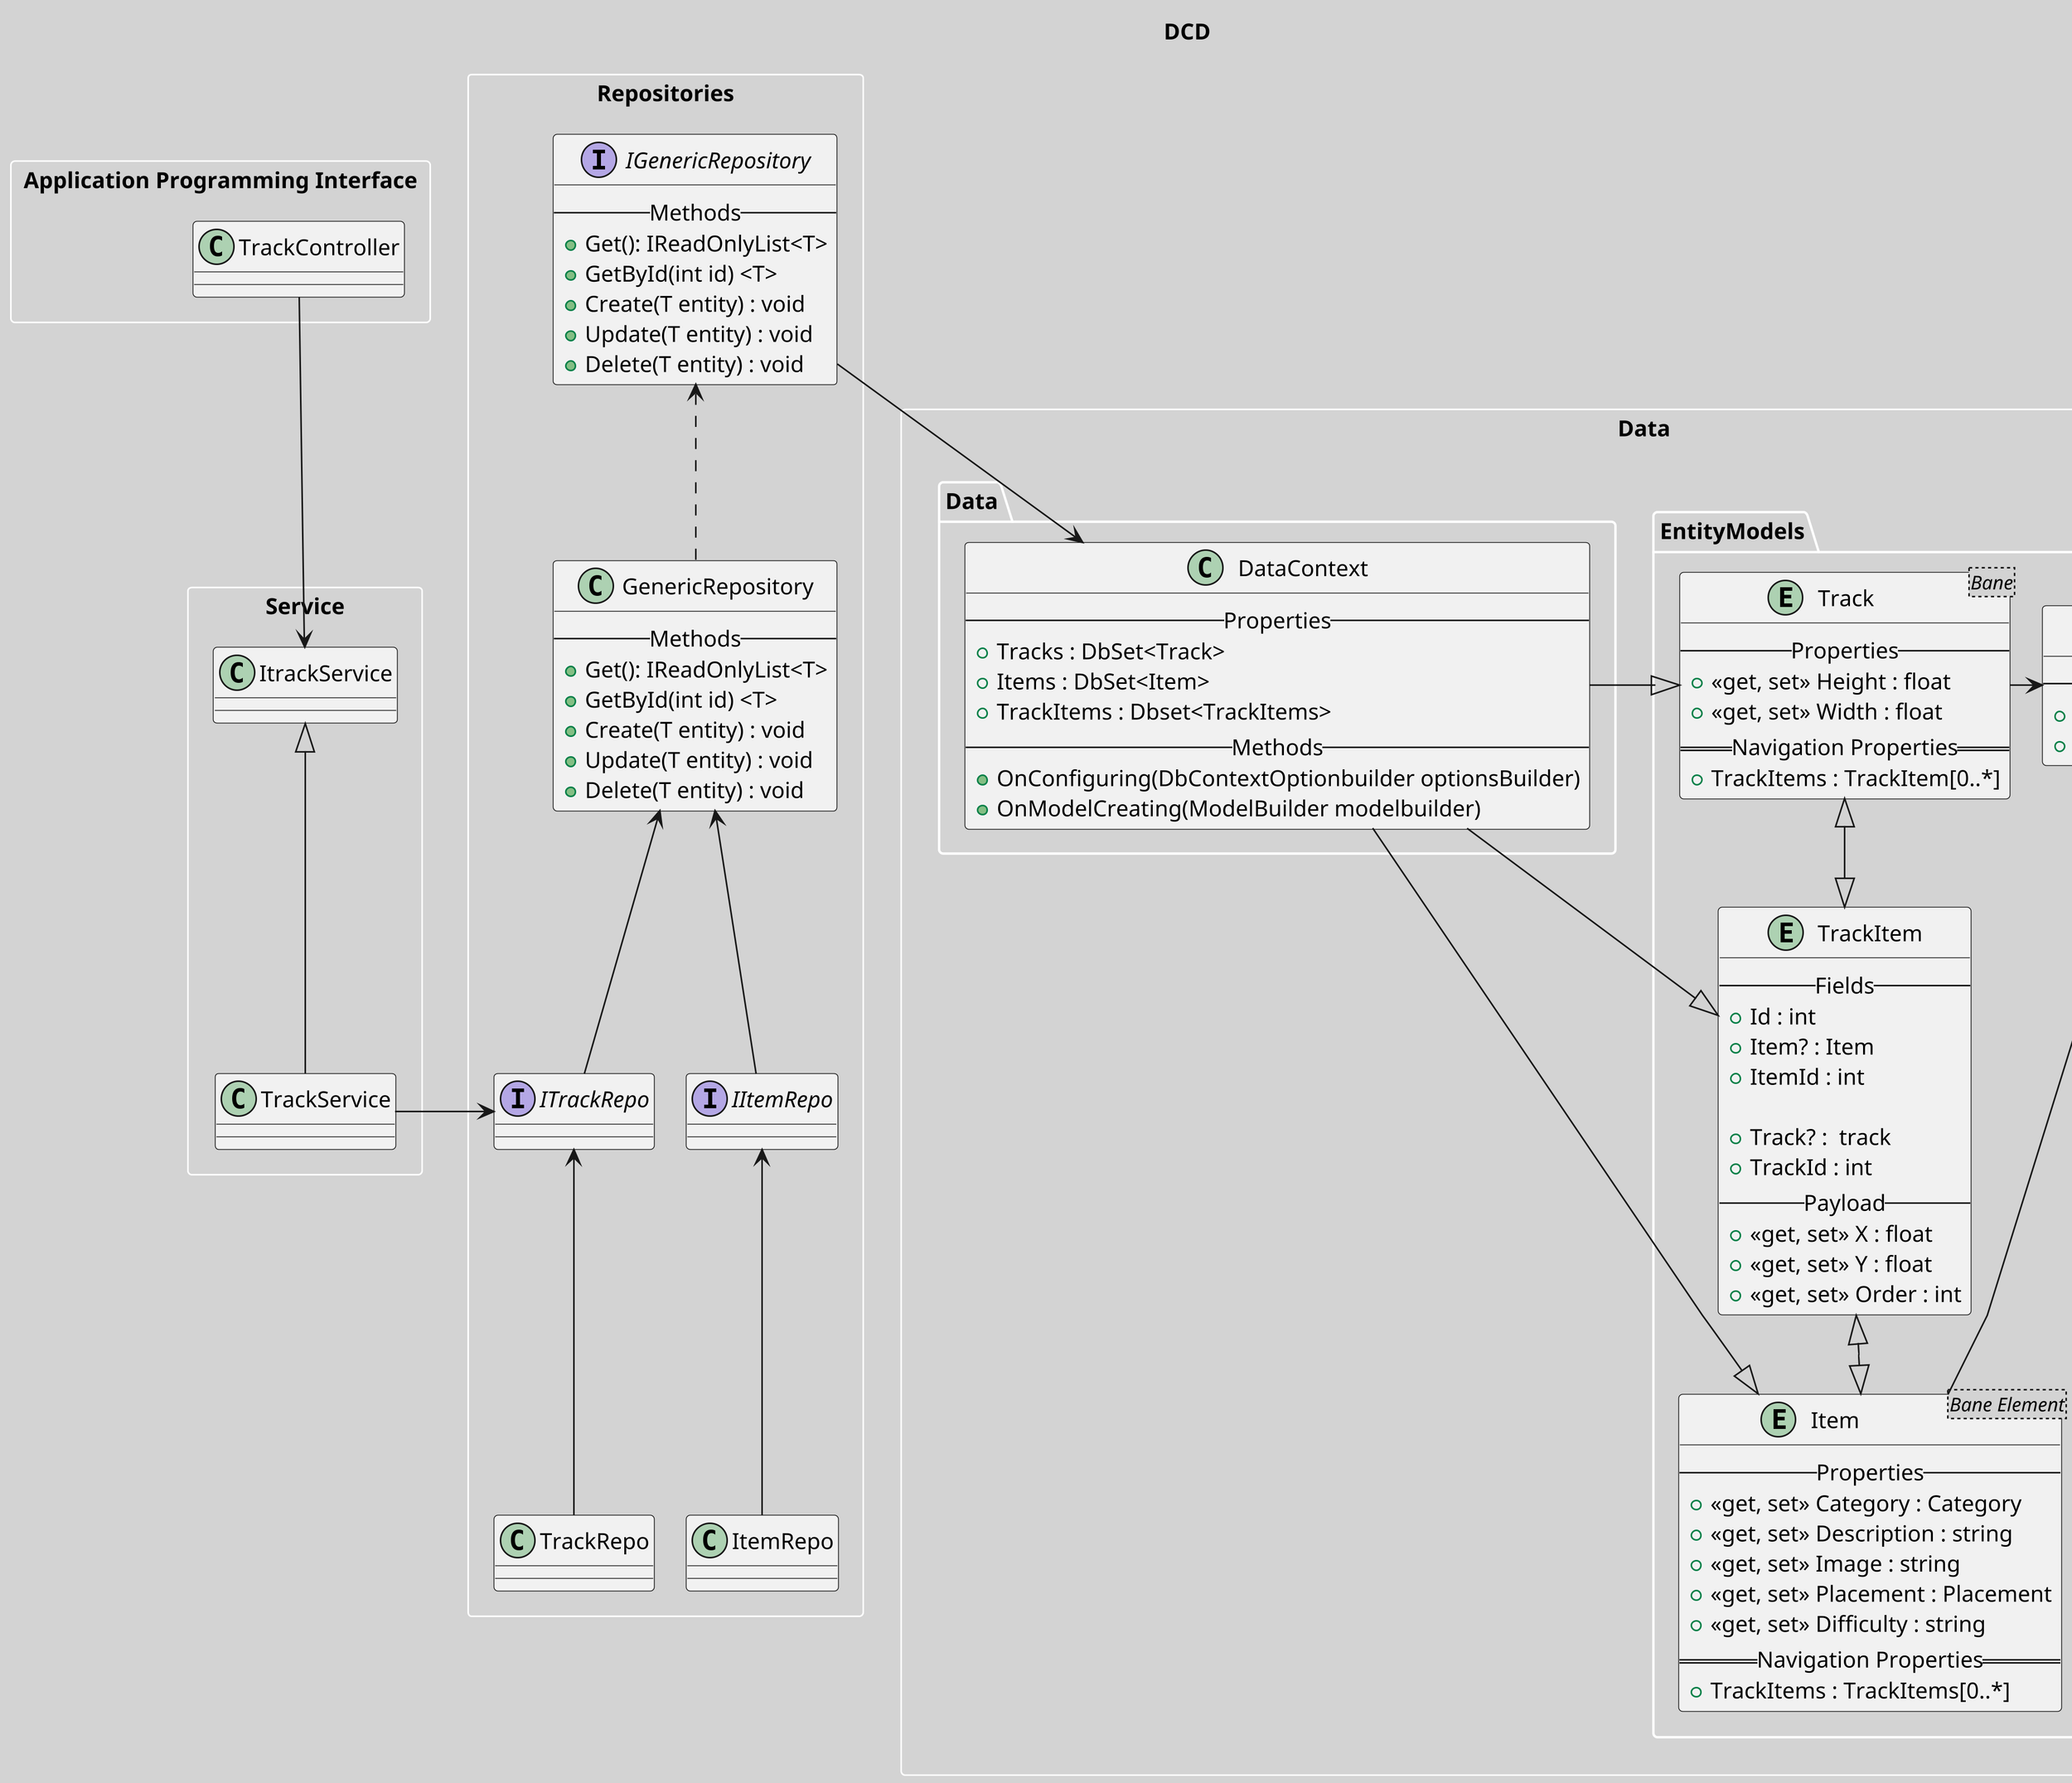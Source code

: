 @startuml DCDv2
title DCD
skinparam nodesep 20
skinparam ranksep 50
skinparam linetype polyline
skinparam dpi 300
skinparam ComponentBorderThickness 0
skinparam BackgroundColor lightgrey
skinparam ComponentBackgroundColor white
skinparam ComponentBorderColor white
skinparam PackageBorderColor white
rectangle "Application Programming Interface" as API {
    class TrackController{

    }
}
rectangle "Service" as Service{
    class ItrackService{
        
    }
    class TrackService{
        
        
    }   
}

rectangle "Repositories" as Repositories{
    class "GenericRepository"{
            --Methods--
            + Get(): IReadOnlyList<T>
            + GetById(int id) <T>
            + Create(T entity) : void
            + Update(T entity) : void
            + Delete(T entity) : void
        }

        interface "IGenericRepository"{
            --Methods--
            + Get(): IReadOnlyList<T>
            + GetById(int id) <T>
            + Create(T entity) : void
            + Update(T entity) : void
            + Delete(T entity) : void
        }
        interface IItemRepo
        interface ITrackRepo
        class "ItemRepo"{

        }
        class "TrackRepo"{

        }
}

rectangle "Data" as models{
    package EntityModels{
        abstract class BaseEntity{
            -- Properties --
            + {abstract}<<abstract>> Id : int
            + {abstract}<<abstract>> Name : string
        }
        entity Track<Bane>{
            -- Properties --
            + <<get, set>> Height : float
            + <<get, set>> Width : float
            ==Navigation Properties==
            + TrackItems : TrackItem[0..*]
        }
        entity TrackItem{
            -- Fields --
            + Id : int
            + Item? : Item
            + ItemId : int

            + Track? :  track
            + TrackId : int
            -- Payload --
            + <<get, set>> X : float
            + <<get, set>> Y : float
            + <<get, set>> Order : int
        }
        entity Item<Bane Element>{
            -- Properties --
            + <<get, set>> Category : Category
            + <<get, set>> Description : string
            + <<get, set>> Image : string
            + <<get, set>> Placement : Placement
            + <<get, set>> Difficulty : string
            ==Navigation Properties==
            + TrackItems : TrackItems[0..*]
        }
    }
    package Data{
        class DataContext{
            --Properties--
            + Tracks : DbSet<Track>
            + Items : DbSet<Item>
            + TrackItems : Dbset<TrackItems>
            --Methods--
            + OnConfiguring(DbContextOptionbuilder optionsBuilder)
            + OnModelCreating(ModelBuilder modelbuilder)
        }
    }

}

TrackController --> ItrackService
IGenericRepository  <.. GenericRepository
IGenericRepository --> DataContext
GenericRepository <-- IItemRepo
GenericRepository <-- ITrackRepo
ITrackRepo <-- TrackRepo
IItemRepo <-- ItemRepo
TrackService -> ITrackRepo
ItrackService <|-- TrackService
BaseEntity  <- Track
BaseEntity <- Item
Track <|--|> TrackItem
TrackItem <|--|> Item
DataContext -|> Track
DataContext -|> TrackItem
DataContext -|> Item

@enduml